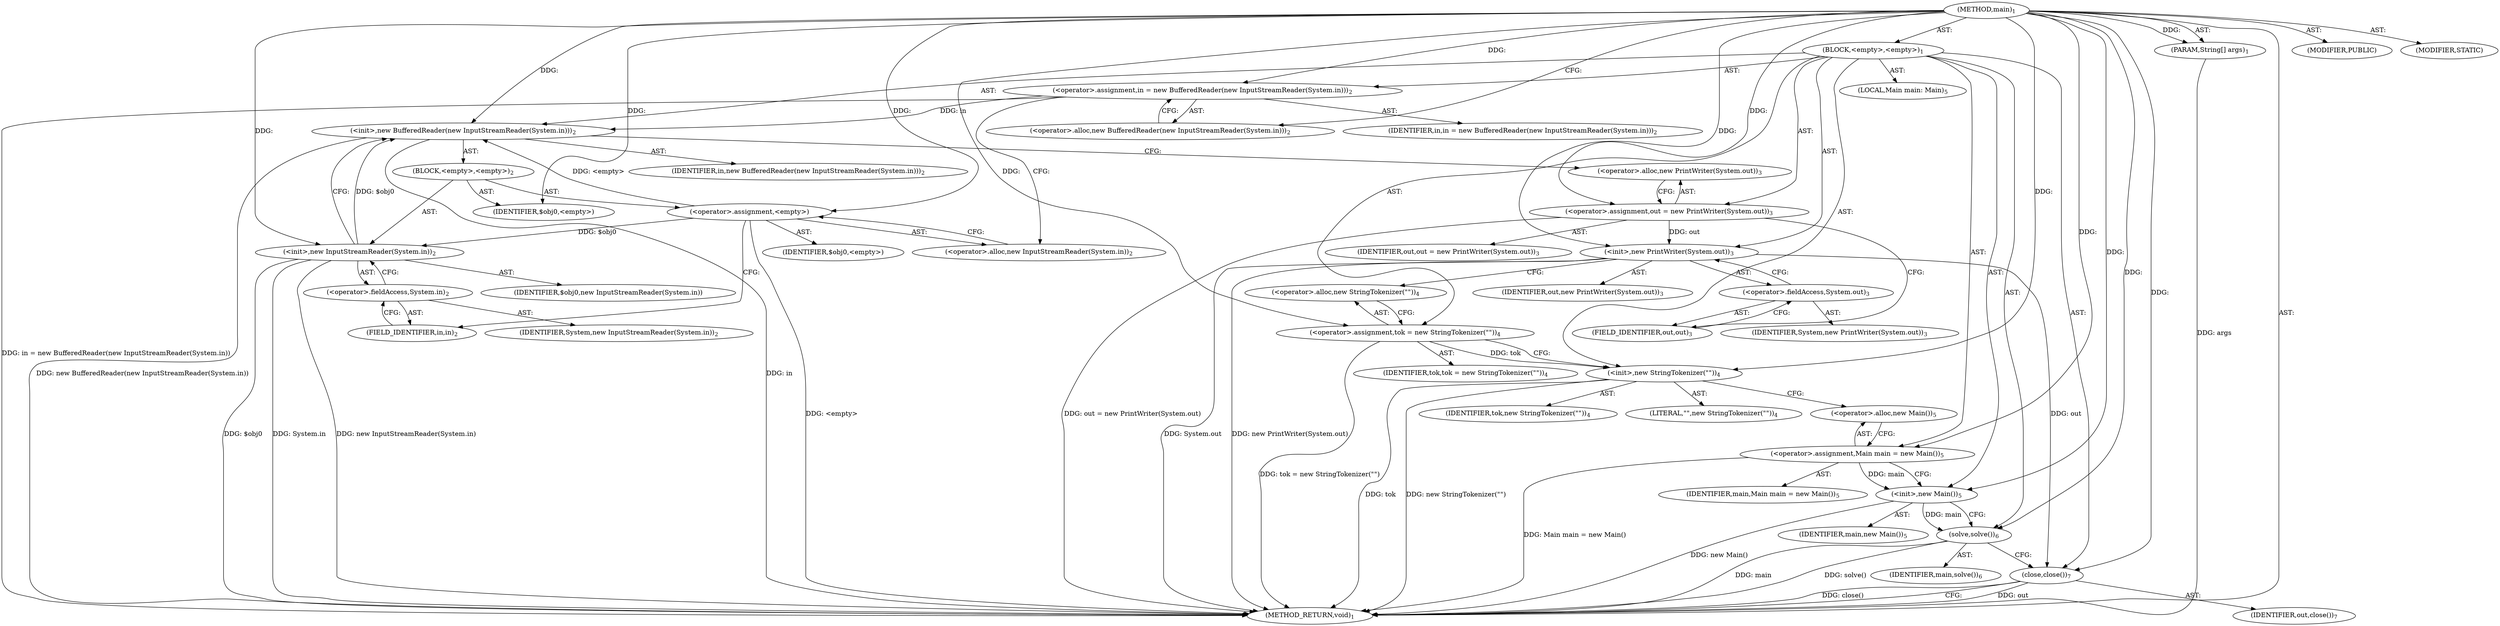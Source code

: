 digraph "main" {  
"19" [label = <(METHOD,main)<SUB>1</SUB>> ]
"20" [label = <(PARAM,String[] args)<SUB>1</SUB>> ]
"21" [label = <(BLOCK,&lt;empty&gt;,&lt;empty&gt;)<SUB>1</SUB>> ]
"22" [label = <(&lt;operator&gt;.assignment,in = new BufferedReader(new InputStreamReader(System.in)))<SUB>2</SUB>> ]
"23" [label = <(IDENTIFIER,in,in = new BufferedReader(new InputStreamReader(System.in)))<SUB>2</SUB>> ]
"24" [label = <(&lt;operator&gt;.alloc,new BufferedReader(new InputStreamReader(System.in)))<SUB>2</SUB>> ]
"25" [label = <(&lt;init&gt;,new BufferedReader(new InputStreamReader(System.in)))<SUB>2</SUB>> ]
"26" [label = <(IDENTIFIER,in,new BufferedReader(new InputStreamReader(System.in)))<SUB>2</SUB>> ]
"27" [label = <(BLOCK,&lt;empty&gt;,&lt;empty&gt;)<SUB>2</SUB>> ]
"28" [label = <(&lt;operator&gt;.assignment,&lt;empty&gt;)> ]
"29" [label = <(IDENTIFIER,$obj0,&lt;empty&gt;)> ]
"30" [label = <(&lt;operator&gt;.alloc,new InputStreamReader(System.in))<SUB>2</SUB>> ]
"31" [label = <(&lt;init&gt;,new InputStreamReader(System.in))<SUB>2</SUB>> ]
"32" [label = <(IDENTIFIER,$obj0,new InputStreamReader(System.in))> ]
"33" [label = <(&lt;operator&gt;.fieldAccess,System.in)<SUB>2</SUB>> ]
"34" [label = <(IDENTIFIER,System,new InputStreamReader(System.in))<SUB>2</SUB>> ]
"35" [label = <(FIELD_IDENTIFIER,in,in)<SUB>2</SUB>> ]
"36" [label = <(IDENTIFIER,$obj0,&lt;empty&gt;)> ]
"37" [label = <(&lt;operator&gt;.assignment,out = new PrintWriter(System.out))<SUB>3</SUB>> ]
"38" [label = <(IDENTIFIER,out,out = new PrintWriter(System.out))<SUB>3</SUB>> ]
"39" [label = <(&lt;operator&gt;.alloc,new PrintWriter(System.out))<SUB>3</SUB>> ]
"40" [label = <(&lt;init&gt;,new PrintWriter(System.out))<SUB>3</SUB>> ]
"41" [label = <(IDENTIFIER,out,new PrintWriter(System.out))<SUB>3</SUB>> ]
"42" [label = <(&lt;operator&gt;.fieldAccess,System.out)<SUB>3</SUB>> ]
"43" [label = <(IDENTIFIER,System,new PrintWriter(System.out))<SUB>3</SUB>> ]
"44" [label = <(FIELD_IDENTIFIER,out,out)<SUB>3</SUB>> ]
"45" [label = <(&lt;operator&gt;.assignment,tok = new StringTokenizer(&quot;&quot;))<SUB>4</SUB>> ]
"46" [label = <(IDENTIFIER,tok,tok = new StringTokenizer(&quot;&quot;))<SUB>4</SUB>> ]
"47" [label = <(&lt;operator&gt;.alloc,new StringTokenizer(&quot;&quot;))<SUB>4</SUB>> ]
"48" [label = <(&lt;init&gt;,new StringTokenizer(&quot;&quot;))<SUB>4</SUB>> ]
"49" [label = <(IDENTIFIER,tok,new StringTokenizer(&quot;&quot;))<SUB>4</SUB>> ]
"50" [label = <(LITERAL,&quot;&quot;,new StringTokenizer(&quot;&quot;))<SUB>4</SUB>> ]
"4" [label = <(LOCAL,Main main: Main)<SUB>5</SUB>> ]
"51" [label = <(&lt;operator&gt;.assignment,Main main = new Main())<SUB>5</SUB>> ]
"52" [label = <(IDENTIFIER,main,Main main = new Main())<SUB>5</SUB>> ]
"53" [label = <(&lt;operator&gt;.alloc,new Main())<SUB>5</SUB>> ]
"54" [label = <(&lt;init&gt;,new Main())<SUB>5</SUB>> ]
"3" [label = <(IDENTIFIER,main,new Main())<SUB>5</SUB>> ]
"55" [label = <(solve,solve())<SUB>6</SUB>> ]
"56" [label = <(IDENTIFIER,main,solve())<SUB>6</SUB>> ]
"57" [label = <(close,close())<SUB>7</SUB>> ]
"58" [label = <(IDENTIFIER,out,close())<SUB>7</SUB>> ]
"59" [label = <(MODIFIER,PUBLIC)> ]
"60" [label = <(MODIFIER,STATIC)> ]
"61" [label = <(METHOD_RETURN,void)<SUB>1</SUB>> ]
  "19" -> "20"  [ label = "AST: "] 
  "19" -> "21"  [ label = "AST: "] 
  "19" -> "59"  [ label = "AST: "] 
  "19" -> "60"  [ label = "AST: "] 
  "19" -> "61"  [ label = "AST: "] 
  "21" -> "22"  [ label = "AST: "] 
  "21" -> "25"  [ label = "AST: "] 
  "21" -> "37"  [ label = "AST: "] 
  "21" -> "40"  [ label = "AST: "] 
  "21" -> "45"  [ label = "AST: "] 
  "21" -> "48"  [ label = "AST: "] 
  "21" -> "4"  [ label = "AST: "] 
  "21" -> "51"  [ label = "AST: "] 
  "21" -> "54"  [ label = "AST: "] 
  "21" -> "55"  [ label = "AST: "] 
  "21" -> "57"  [ label = "AST: "] 
  "22" -> "23"  [ label = "AST: "] 
  "22" -> "24"  [ label = "AST: "] 
  "25" -> "26"  [ label = "AST: "] 
  "25" -> "27"  [ label = "AST: "] 
  "27" -> "28"  [ label = "AST: "] 
  "27" -> "31"  [ label = "AST: "] 
  "27" -> "36"  [ label = "AST: "] 
  "28" -> "29"  [ label = "AST: "] 
  "28" -> "30"  [ label = "AST: "] 
  "31" -> "32"  [ label = "AST: "] 
  "31" -> "33"  [ label = "AST: "] 
  "33" -> "34"  [ label = "AST: "] 
  "33" -> "35"  [ label = "AST: "] 
  "37" -> "38"  [ label = "AST: "] 
  "37" -> "39"  [ label = "AST: "] 
  "40" -> "41"  [ label = "AST: "] 
  "40" -> "42"  [ label = "AST: "] 
  "42" -> "43"  [ label = "AST: "] 
  "42" -> "44"  [ label = "AST: "] 
  "45" -> "46"  [ label = "AST: "] 
  "45" -> "47"  [ label = "AST: "] 
  "48" -> "49"  [ label = "AST: "] 
  "48" -> "50"  [ label = "AST: "] 
  "51" -> "52"  [ label = "AST: "] 
  "51" -> "53"  [ label = "AST: "] 
  "54" -> "3"  [ label = "AST: "] 
  "55" -> "56"  [ label = "AST: "] 
  "57" -> "58"  [ label = "AST: "] 
  "22" -> "30"  [ label = "CFG: "] 
  "25" -> "39"  [ label = "CFG: "] 
  "37" -> "44"  [ label = "CFG: "] 
  "40" -> "47"  [ label = "CFG: "] 
  "45" -> "48"  [ label = "CFG: "] 
  "48" -> "53"  [ label = "CFG: "] 
  "51" -> "54"  [ label = "CFG: "] 
  "54" -> "55"  [ label = "CFG: "] 
  "55" -> "57"  [ label = "CFG: "] 
  "57" -> "61"  [ label = "CFG: "] 
  "24" -> "22"  [ label = "CFG: "] 
  "39" -> "37"  [ label = "CFG: "] 
  "42" -> "40"  [ label = "CFG: "] 
  "47" -> "45"  [ label = "CFG: "] 
  "53" -> "51"  [ label = "CFG: "] 
  "28" -> "35"  [ label = "CFG: "] 
  "31" -> "25"  [ label = "CFG: "] 
  "44" -> "42"  [ label = "CFG: "] 
  "30" -> "28"  [ label = "CFG: "] 
  "33" -> "31"  [ label = "CFG: "] 
  "35" -> "33"  [ label = "CFG: "] 
  "19" -> "24"  [ label = "CFG: "] 
  "20" -> "61"  [ label = "DDG: args"] 
  "22" -> "61"  [ label = "DDG: in = new BufferedReader(new InputStreamReader(System.in))"] 
  "25" -> "61"  [ label = "DDG: in"] 
  "28" -> "61"  [ label = "DDG: &lt;empty&gt;"] 
  "31" -> "61"  [ label = "DDG: $obj0"] 
  "31" -> "61"  [ label = "DDG: System.in"] 
  "31" -> "61"  [ label = "DDG: new InputStreamReader(System.in)"] 
  "25" -> "61"  [ label = "DDG: new BufferedReader(new InputStreamReader(System.in))"] 
  "37" -> "61"  [ label = "DDG: out = new PrintWriter(System.out)"] 
  "40" -> "61"  [ label = "DDG: System.out"] 
  "40" -> "61"  [ label = "DDG: new PrintWriter(System.out)"] 
  "45" -> "61"  [ label = "DDG: tok = new StringTokenizer(&quot;&quot;)"] 
  "48" -> "61"  [ label = "DDG: tok"] 
  "48" -> "61"  [ label = "DDG: new StringTokenizer(&quot;&quot;)"] 
  "51" -> "61"  [ label = "DDG: Main main = new Main()"] 
  "54" -> "61"  [ label = "DDG: new Main()"] 
  "55" -> "61"  [ label = "DDG: main"] 
  "55" -> "61"  [ label = "DDG: solve()"] 
  "57" -> "61"  [ label = "DDG: out"] 
  "57" -> "61"  [ label = "DDG: close()"] 
  "19" -> "20"  [ label = "DDG: "] 
  "19" -> "22"  [ label = "DDG: "] 
  "19" -> "37"  [ label = "DDG: "] 
  "19" -> "45"  [ label = "DDG: "] 
  "19" -> "51"  [ label = "DDG: "] 
  "22" -> "25"  [ label = "DDG: in"] 
  "19" -> "25"  [ label = "DDG: "] 
  "28" -> "25"  [ label = "DDG: &lt;empty&gt;"] 
  "31" -> "25"  [ label = "DDG: $obj0"] 
  "37" -> "40"  [ label = "DDG: out"] 
  "19" -> "40"  [ label = "DDG: "] 
  "45" -> "48"  [ label = "DDG: tok"] 
  "19" -> "48"  [ label = "DDG: "] 
  "51" -> "54"  [ label = "DDG: main"] 
  "19" -> "54"  [ label = "DDG: "] 
  "54" -> "55"  [ label = "DDG: main"] 
  "19" -> "55"  [ label = "DDG: "] 
  "40" -> "57"  [ label = "DDG: out"] 
  "19" -> "57"  [ label = "DDG: "] 
  "19" -> "28"  [ label = "DDG: "] 
  "19" -> "36"  [ label = "DDG: "] 
  "28" -> "31"  [ label = "DDG: $obj0"] 
  "19" -> "31"  [ label = "DDG: "] 
}
